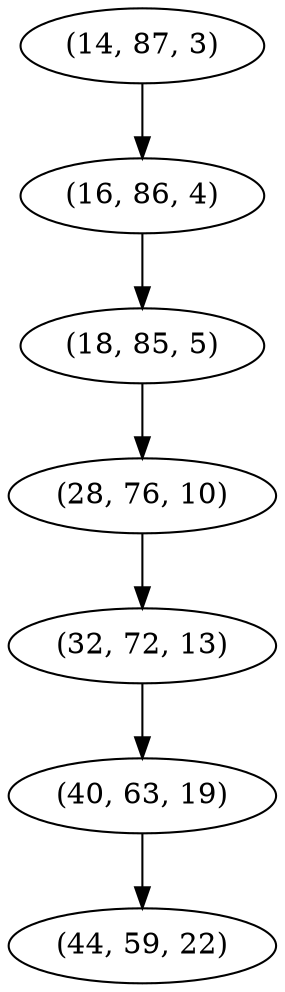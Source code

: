 digraph tree {
    "(14, 87, 3)";
    "(16, 86, 4)";
    "(18, 85, 5)";
    "(28, 76, 10)";
    "(32, 72, 13)";
    "(40, 63, 19)";
    "(44, 59, 22)";
    "(14, 87, 3)" -> "(16, 86, 4)";
    "(16, 86, 4)" -> "(18, 85, 5)";
    "(18, 85, 5)" -> "(28, 76, 10)";
    "(28, 76, 10)" -> "(32, 72, 13)";
    "(32, 72, 13)" -> "(40, 63, 19)";
    "(40, 63, 19)" -> "(44, 59, 22)";
}
